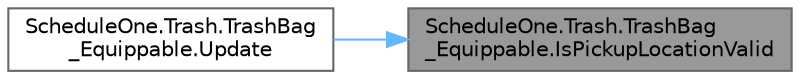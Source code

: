 digraph "ScheduleOne.Trash.TrashBag_Equippable.IsPickupLocationValid"
{
 // LATEX_PDF_SIZE
  bgcolor="transparent";
  edge [fontname=Helvetica,fontsize=10,labelfontname=Helvetica,labelfontsize=10];
  node [fontname=Helvetica,fontsize=10,shape=box,height=0.2,width=0.4];
  rankdir="RL";
  Node1 [id="Node000001",label="ScheduleOne.Trash.TrashBag\l_Equippable.IsPickupLocationValid",height=0.2,width=0.4,color="gray40", fillcolor="grey60", style="filled", fontcolor="black",tooltip=" "];
  Node1 -> Node2 [id="edge1_Node000001_Node000002",dir="back",color="steelblue1",style="solid",tooltip=" "];
  Node2 [id="Node000002",label="ScheduleOne.Trash.TrashBag\l_Equippable.Update",height=0.2,width=0.4,color="grey40", fillcolor="white", style="filled",URL="$class_schedule_one_1_1_trash_1_1_trash_bag___equippable.html#a4c8a1ea13f4ebef9b649ccc0a7f91660",tooltip=" "];
}
